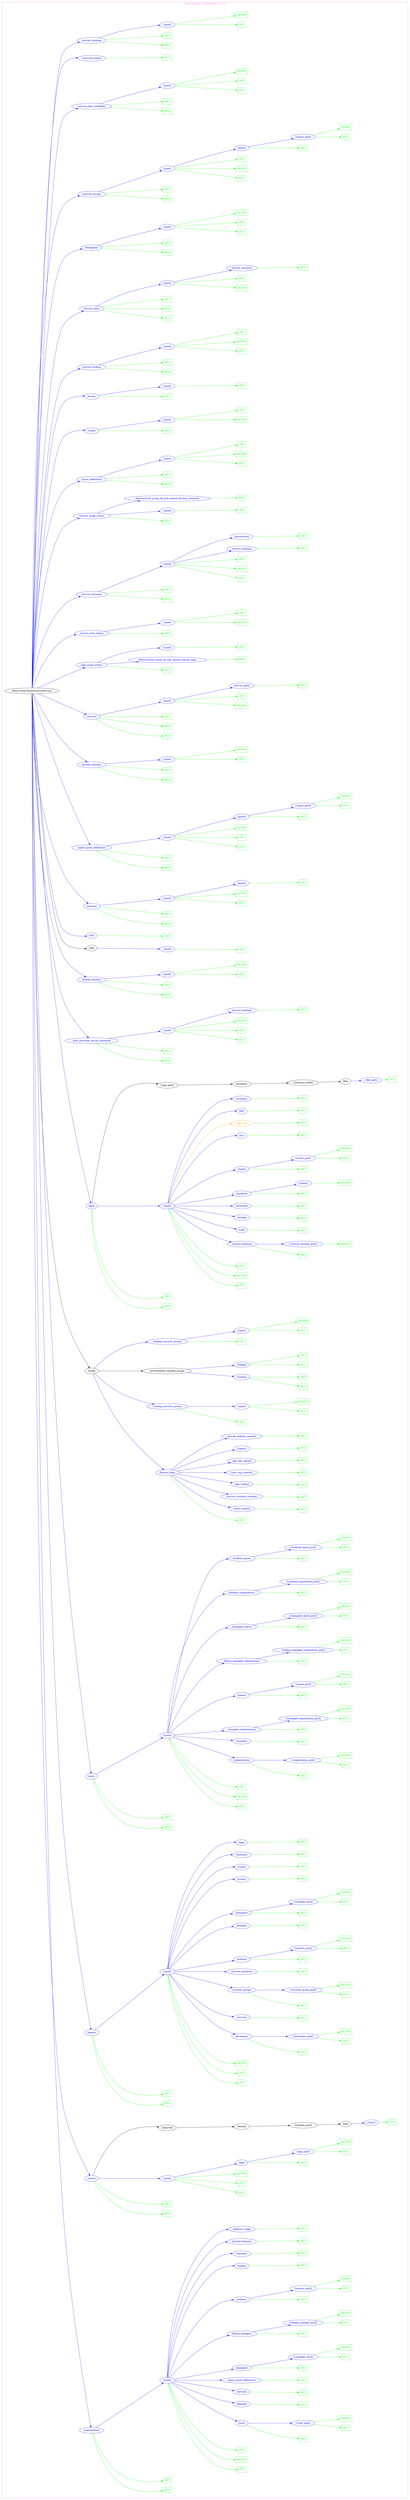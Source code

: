 digraph Cloud_Computing_REST_API {
rankdir="LR";
subgraph cluster_0 {
label="Cloud Foundry - UNKNOWN 2.217.0"
color=violet
fontcolor=violet
subgraph cluster_1 {
label=""
color=white
fontcolor=white
node1 [label="https://cloud-foundry.provider.com", shape="ellipse", color="black", fontcolor="black"]
node1 -> node2 [color="blue", fontcolor="blue"]
subgraph cluster_2 {
label=""
color=white
fontcolor=white
node2 [label="/organizations", shape="ellipse", color="blue", fontcolor="blue"]
node2 -> node3 [color="green", fontcolor="green"]
subgraph cluster_3 {
label=""
color=white
fontcolor=white
node3 [label="POST", shape="box", color="green", fontcolor="green"]
}
node2 -> node4 [color="green", fontcolor="green"]
subgraph cluster_4 {
label=""
color=white
fontcolor=white
node4 [label="GET", shape="box", color="green", fontcolor="green"]
}
node2 -> node5 [color="blue", fontcolor="blue"]
subgraph cluster_5 {
label=""
color=white
fontcolor=white
node5 [label="/{guid}", shape="ellipse", color="blue", fontcolor="blue"]
node5 -> node6 [color="green", fontcolor="green"]
subgraph cluster_6 {
label=""
color=white
fontcolor=white
node6 [label="PUT", shape="box", color="green", fontcolor="green"]
}
node5 -> node7 [color="green", fontcolor="green"]
subgraph cluster_7 {
label=""
color=white
fontcolor=white
node7 [label="DELETE", shape="box", color="green", fontcolor="green"]
}
node5 -> node8 [color="green", fontcolor="green"]
subgraph cluster_8 {
label=""
color=white
fontcolor=white
node8 [label="GET", shape="box", color="green", fontcolor="green"]
}
node5 -> node9 [color="blue", fontcolor="blue"]
subgraph cluster_9 {
label=""
color=white
fontcolor=white
node9 [label="/users", shape="ellipse", color="blue", fontcolor="blue"]
node9 -> node10 [color="green", fontcolor="green"]
subgraph cluster_10 {
label=""
color=white
fontcolor=white
node10 [label="GET", shape="box", color="green", fontcolor="green"]
}
node9 -> node11 [color="blue", fontcolor="blue"]
subgraph cluster_11 {
label=""
color=white
fontcolor=white
node11 [label="/{user_guid}", shape="ellipse", color="blue", fontcolor="blue"]
node11 -> node12 [color="green", fontcolor="green"]
subgraph cluster_12 {
label=""
color=white
fontcolor=white
node12 [label="PUT", shape="box", color="green", fontcolor="green"]
}
node11 -> node13 [color="green", fontcolor="green"]
subgraph cluster_13 {
label=""
color=white
fontcolor=white
node13 [label="DELETE", shape="box", color="green", fontcolor="green"]
}
}
}
node5 -> node14 [color="blue", fontcolor="blue"]
subgraph cluster_14 {
label=""
color=white
fontcolor=white
node14 [label="/domains", shape="ellipse", color="blue", fontcolor="blue"]
node14 -> node15 [color="green", fontcolor="green"]
subgraph cluster_15 {
label=""
color=white
fontcolor=white
node15 [label="GET", shape="box", color="green", fontcolor="green"]
}
}
node5 -> node16 [color="blue", fontcolor="blue"]
subgraph cluster_16 {
label=""
color=white
fontcolor=white
node16 [label="/services", shape="ellipse", color="blue", fontcolor="blue"]
node16 -> node17 [color="green", fontcolor="green"]
subgraph cluster_17 {
label=""
color=white
fontcolor=white
node17 [label="GET", shape="box", color="green", fontcolor="green"]
}
}
node5 -> node18 [color="blue", fontcolor="blue"]
subgraph cluster_18 {
label=""
color=white
fontcolor=white
node18 [label="/space_quota_definitions", shape="ellipse", color="blue", fontcolor="blue"]
node18 -> node19 [color="green", fontcolor="green"]
subgraph cluster_19 {
label=""
color=white
fontcolor=white
node19 [label="GET", shape="box", color="green", fontcolor="green"]
}
}
node5 -> node20 [color="blue", fontcolor="blue"]
subgraph cluster_20 {
label=""
color=white
fontcolor=white
node20 [label="/managers", shape="ellipse", color="blue", fontcolor="blue"]
node20 -> node21 [color="green", fontcolor="green"]
subgraph cluster_21 {
label=""
color=white
fontcolor=white
node21 [label="GET", shape="box", color="green", fontcolor="green"]
}
node20 -> node22 [color="blue", fontcolor="blue"]
subgraph cluster_22 {
label=""
color=white
fontcolor=white
node22 [label="/{manager_guid}", shape="ellipse", color="blue", fontcolor="blue"]
node22 -> node23 [color="green", fontcolor="green"]
subgraph cluster_23 {
label=""
color=white
fontcolor=white
node23 [label="PUT", shape="box", color="green", fontcolor="green"]
}
node22 -> node24 [color="green", fontcolor="green"]
subgraph cluster_24 {
label=""
color=white
fontcolor=white
node24 [label="DELETE", shape="box", color="green", fontcolor="green"]
}
}
}
node5 -> node25 [color="blue", fontcolor="blue"]
subgraph cluster_25 {
label=""
color=white
fontcolor=white
node25 [label="/billing_managers", shape="ellipse", color="blue", fontcolor="blue"]
node25 -> node26 [color="green", fontcolor="green"]
subgraph cluster_26 {
label=""
color=white
fontcolor=white
node26 [label="GET", shape="box", color="green", fontcolor="green"]
}
node25 -> node27 [color="blue", fontcolor="blue"]
subgraph cluster_27 {
label=""
color=white
fontcolor=white
node27 [label="/{billing_manager_guid}", shape="ellipse", color="blue", fontcolor="blue"]
node27 -> node28 [color="green", fontcolor="green"]
subgraph cluster_28 {
label=""
color=white
fontcolor=white
node28 [label="PUT", shape="box", color="green", fontcolor="green"]
}
node27 -> node29 [color="green", fontcolor="green"]
subgraph cluster_29 {
label=""
color=white
fontcolor=white
node29 [label="DELETE", shape="box", color="green", fontcolor="green"]
}
}
}
node5 -> node30 [color="blue", fontcolor="blue"]
subgraph cluster_30 {
label=""
color=white
fontcolor=white
node30 [label="/auditors", shape="ellipse", color="blue", fontcolor="blue"]
node30 -> node31 [color="green", fontcolor="green"]
subgraph cluster_31 {
label=""
color=white
fontcolor=white
node31 [label="GET", shape="box", color="green", fontcolor="green"]
}
node30 -> node32 [color="blue", fontcolor="blue"]
subgraph cluster_32 {
label=""
color=white
fontcolor=white
node32 [label="/{auditor_guid}", shape="ellipse", color="blue", fontcolor="blue"]
node32 -> node33 [color="green", fontcolor="green"]
subgraph cluster_33 {
label=""
color=white
fontcolor=white
node33 [label="PUT", shape="box", color="green", fontcolor="green"]
}
node32 -> node34 [color="green", fontcolor="green"]
subgraph cluster_34 {
label=""
color=white
fontcolor=white
node34 [label="DELETE", shape="box", color="green", fontcolor="green"]
}
}
}
node5 -> node35 [color="blue", fontcolor="blue"]
subgraph cluster_35 {
label=""
color=white
fontcolor=white
node35 [label="/spaces", shape="ellipse", color="blue", fontcolor="blue"]
node35 -> node36 [color="green", fontcolor="green"]
subgraph cluster_36 {
label=""
color=white
fontcolor=white
node36 [label="GET", shape="box", color="green", fontcolor="green"]
}
}
node5 -> node37 [color="blue", fontcolor="blue"]
subgraph cluster_37 {
label=""
color=white
fontcolor=white
node37 [label="/summary", shape="ellipse", color="blue", fontcolor="blue"]
node37 -> node38 [color="green", fontcolor="green"]
subgraph cluster_38 {
label=""
color=white
fontcolor=white
node38 [label="GET", shape="box", color="green", fontcolor="green"]
}
}
node5 -> node39 [color="blue", fontcolor="blue"]
subgraph cluster_39 {
label=""
color=white
fontcolor=white
node39 [label="/private_domains", shape="ellipse", color="blue", fontcolor="blue"]
node39 -> node40 [color="green", fontcolor="green"]
subgraph cluster_40 {
label=""
color=white
fontcolor=white
node40 [label="GET", shape="box", color="green", fontcolor="green"]
}
}
node5 -> node41 [color="blue", fontcolor="blue"]
subgraph cluster_41 {
label=""
color=white
fontcolor=white
node41 [label="/memory_usage", shape="ellipse", color="blue", fontcolor="blue"]
node41 -> node42 [color="green", fontcolor="green"]
subgraph cluster_42 {
label=""
color=white
fontcolor=white
node42 [label="GET", shape="box", color="green", fontcolor="green"]
}
}
}
}
node1 -> node43 [color="blue", fontcolor="blue"]
subgraph cluster_43 {
label=""
color=white
fontcolor=white
node43 [label="/routes", shape="ellipse", color="blue", fontcolor="blue"]
node43 -> node44 [color="green", fontcolor="green"]
subgraph cluster_44 {
label=""
color=white
fontcolor=white
node44 [label="POST", shape="box", color="green", fontcolor="green"]
}
node43 -> node45 [color="green", fontcolor="green"]
subgraph cluster_45 {
label=""
color=white
fontcolor=white
node45 [label="GET", shape="box", color="green", fontcolor="green"]
}
node43 -> node46 [color="blue", fontcolor="blue"]
subgraph cluster_46 {
label=""
color=white
fontcolor=white
node46 [label="/{guid}", shape="ellipse", color="blue", fontcolor="blue"]
node46 -> node47 [color="green", fontcolor="green"]
subgraph cluster_47 {
label=""
color=white
fontcolor=white
node47 [label="PUT", shape="box", color="green", fontcolor="green"]
}
node46 -> node48 [color="green", fontcolor="green"]
subgraph cluster_48 {
label=""
color=white
fontcolor=white
node48 [label="GET", shape="box", color="green", fontcolor="green"]
}
node46 -> node49 [color="green", fontcolor="green"]
subgraph cluster_49 {
label=""
color=white
fontcolor=white
node49 [label="DELETE", shape="box", color="green", fontcolor="green"]
}
node46 -> node50 [color="blue", fontcolor="blue"]
subgraph cluster_50 {
label=""
color=white
fontcolor=white
node50 [label="/apps", shape="ellipse", color="blue", fontcolor="blue"]
node50 -> node51 [color="green", fontcolor="green"]
subgraph cluster_51 {
label=""
color=white
fontcolor=white
node51 [label="GET", shape="box", color="green", fontcolor="green"]
}
node50 -> node52 [color="blue", fontcolor="blue"]
subgraph cluster_52 {
label=""
color=white
fontcolor=white
node52 [label="/{app_guid}", shape="ellipse", color="blue", fontcolor="blue"]
node52 -> node53 [color="green", fontcolor="green"]
subgraph cluster_53 {
label=""
color=white
fontcolor=white
node53 [label="PUT", shape="box", color="green", fontcolor="green"]
}
node52 -> node54 [color="green", fontcolor="green"]
subgraph cluster_54 {
label=""
color=white
fontcolor=white
node54 [label="DELETE", shape="box", color="green", fontcolor="green"]
}
}
}
}
node43 -> node55 [color="black", fontcolor="black"]
subgraph cluster_55 {
label=""
color=white
fontcolor=white
node55 [label="/reserved", shape="ellipse", color="black", fontcolor="black"]
node55 -> node56 [color="black", fontcolor="black"]
subgraph cluster_56 {
label=""
color=white
fontcolor=white
node56 [label="/domain", shape="ellipse", color="black", fontcolor="black"]
node56 -> node57 [color="black", fontcolor="black"]
subgraph cluster_57 {
label=""
color=white
fontcolor=white
node57 [label="/{domain_guid}", shape="ellipse", color="black", fontcolor="black"]
node57 -> node58 [color="black", fontcolor="black"]
subgraph cluster_58 {
label=""
color=white
fontcolor=white
node58 [label="/host", shape="ellipse", color="black", fontcolor="black"]
node58 -> node59 [color="blue", fontcolor="blue"]
subgraph cluster_59 {
label=""
color=white
fontcolor=white
node59 [label="/{host}", shape="ellipse", color="blue", fontcolor="blue"]
node59 -> node60 [color="green", fontcolor="green"]
subgraph cluster_60 {
label=""
color=white
fontcolor=white
node60 [label="GET", shape="box", color="green", fontcolor="green"]
}
}
}
}
}
}
}
node1 -> node61 [color="blue", fontcolor="blue"]
subgraph cluster_61 {
label=""
color=white
fontcolor=white
node61 [label="/spaces", shape="ellipse", color="blue", fontcolor="blue"]
node61 -> node62 [color="green", fontcolor="green"]
subgraph cluster_62 {
label=""
color=white
fontcolor=white
node62 [label="POST", shape="box", color="green", fontcolor="green"]
}
node61 -> node63 [color="green", fontcolor="green"]
subgraph cluster_63 {
label=""
color=white
fontcolor=white
node63 [label="GET", shape="box", color="green", fontcolor="green"]
}
node61 -> node64 [color="blue", fontcolor="blue"]
subgraph cluster_64 {
label=""
color=white
fontcolor=white
node64 [label="/{guid}", shape="ellipse", color="blue", fontcolor="blue"]
node64 -> node65 [color="green", fontcolor="green"]
subgraph cluster_65 {
label=""
color=white
fontcolor=white
node65 [label="PUT", shape="box", color="green", fontcolor="green"]
}
node64 -> node66 [color="green", fontcolor="green"]
subgraph cluster_66 {
label=""
color=white
fontcolor=white
node66 [label="GET", shape="box", color="green", fontcolor="green"]
}
node64 -> node67 [color="green", fontcolor="green"]
subgraph cluster_67 {
label=""
color=white
fontcolor=white
node67 [label="DELETE", shape="box", color="green", fontcolor="green"]
}
node64 -> node68 [color="blue", fontcolor="blue"]
subgraph cluster_68 {
label=""
color=white
fontcolor=white
node68 [label="/developers", shape="ellipse", color="blue", fontcolor="blue"]
node68 -> node69 [color="green", fontcolor="green"]
subgraph cluster_69 {
label=""
color=white
fontcolor=white
node69 [label="GET", shape="box", color="green", fontcolor="green"]
}
node68 -> node70 [color="blue", fontcolor="blue"]
subgraph cluster_70 {
label=""
color=white
fontcolor=white
node70 [label="/{developer_guid}", shape="ellipse", color="blue", fontcolor="blue"]
node70 -> node71 [color="green", fontcolor="green"]
subgraph cluster_71 {
label=""
color=white
fontcolor=white
node71 [label="PUT", shape="box", color="green", fontcolor="green"]
}
node70 -> node72 [color="green", fontcolor="green"]
subgraph cluster_72 {
label=""
color=white
fontcolor=white
node72 [label="DELETE", shape="box", color="green", fontcolor="green"]
}
}
}
node64 -> node73 [color="blue", fontcolor="blue"]
subgraph cluster_73 {
label=""
color=white
fontcolor=white
node73 [label="/services", shape="ellipse", color="blue", fontcolor="blue"]
node73 -> node74 [color="green", fontcolor="green"]
subgraph cluster_74 {
label=""
color=white
fontcolor=white
node74 [label="GET", shape="box", color="green", fontcolor="green"]
}
}
node64 -> node75 [color="blue", fontcolor="blue"]
subgraph cluster_75 {
label=""
color=white
fontcolor=white
node75 [label="/security_groups", shape="ellipse", color="blue", fontcolor="blue"]
node75 -> node76 [color="green", fontcolor="green"]
subgraph cluster_76 {
label=""
color=white
fontcolor=white
node76 [label="GET", shape="box", color="green", fontcolor="green"]
}
node75 -> node77 [color="blue", fontcolor="blue"]
subgraph cluster_77 {
label=""
color=white
fontcolor=white
node77 [label="/{security_group_guid}", shape="ellipse", color="blue", fontcolor="blue"]
node77 -> node78 [color="green", fontcolor="green"]
subgraph cluster_78 {
label=""
color=white
fontcolor=white
node78 [label="PUT", shape="box", color="green", fontcolor="green"]
}
node77 -> node79 [color="green", fontcolor="green"]
subgraph cluster_79 {
label=""
color=white
fontcolor=white
node79 [label="DELETE", shape="box", color="green", fontcolor="green"]
}
}
}
node64 -> node80 [color="blue", fontcolor="blue"]
subgraph cluster_80 {
label=""
color=white
fontcolor=white
node80 [label="/service_instances", shape="ellipse", color="blue", fontcolor="blue"]
node80 -> node81 [color="green", fontcolor="green"]
subgraph cluster_81 {
label=""
color=white
fontcolor=white
node81 [label="GET", shape="box", color="green", fontcolor="green"]
}
}
node64 -> node82 [color="blue", fontcolor="blue"]
subgraph cluster_82 {
label=""
color=white
fontcolor=white
node82 [label="/auditors", shape="ellipse", color="blue", fontcolor="blue"]
node82 -> node83 [color="green", fontcolor="green"]
subgraph cluster_83 {
label=""
color=white
fontcolor=white
node83 [label="GET", shape="box", color="green", fontcolor="green"]
}
node82 -> node84 [color="blue", fontcolor="blue"]
subgraph cluster_84 {
label=""
color=white
fontcolor=white
node84 [label="/{auditor_guid}", shape="ellipse", color="blue", fontcolor="blue"]
node84 -> node85 [color="green", fontcolor="green"]
subgraph cluster_85 {
label=""
color=white
fontcolor=white
node85 [label="PUT", shape="box", color="green", fontcolor="green"]
}
node84 -> node86 [color="green", fontcolor="green"]
subgraph cluster_86 {
label=""
color=white
fontcolor=white
node86 [label="DELETE", shape="box", color="green", fontcolor="green"]
}
}
}
node64 -> node87 [color="blue", fontcolor="blue"]
subgraph cluster_87 {
label=""
color=white
fontcolor=white
node87 [label="/domains", shape="ellipse", color="blue", fontcolor="blue"]
node87 -> node88 [color="green", fontcolor="green"]
subgraph cluster_88 {
label=""
color=white
fontcolor=white
node88 [label="GET", shape="box", color="green", fontcolor="green"]
}
}
node64 -> node89 [color="blue", fontcolor="blue"]
subgraph cluster_89 {
label=""
color=white
fontcolor=white
node89 [label="/managers", shape="ellipse", color="blue", fontcolor="blue"]
node89 -> node90 [color="green", fontcolor="green"]
subgraph cluster_90 {
label=""
color=white
fontcolor=white
node90 [label="GET", shape="box", color="green", fontcolor="green"]
}
node89 -> node91 [color="blue", fontcolor="blue"]
subgraph cluster_91 {
label=""
color=white
fontcolor=white
node91 [label="/{manager_guid}", shape="ellipse", color="blue", fontcolor="blue"]
node91 -> node92 [color="green", fontcolor="green"]
subgraph cluster_92 {
label=""
color=white
fontcolor=white
node92 [label="PUT", shape="box", color="green", fontcolor="green"]
}
node91 -> node93 [color="green", fontcolor="green"]
subgraph cluster_93 {
label=""
color=white
fontcolor=white
node93 [label="DELETE", shape="box", color="green", fontcolor="green"]
}
}
}
node64 -> node94 [color="blue", fontcolor="blue"]
subgraph cluster_94 {
label=""
color=white
fontcolor=white
node94 [label="/events", shape="ellipse", color="blue", fontcolor="blue"]
node94 -> node95 [color="green", fontcolor="green"]
subgraph cluster_95 {
label=""
color=white
fontcolor=white
node95 [label="GET", shape="box", color="green", fontcolor="green"]
}
}
node64 -> node96 [color="blue", fontcolor="blue"]
subgraph cluster_96 {
label=""
color=white
fontcolor=white
node96 [label="/routes", shape="ellipse", color="blue", fontcolor="blue"]
node96 -> node97 [color="green", fontcolor="green"]
subgraph cluster_97 {
label=""
color=white
fontcolor=white
node97 [label="GET", shape="box", color="green", fontcolor="green"]
}
}
node64 -> node98 [color="blue", fontcolor="blue"]
subgraph cluster_98 {
label=""
color=white
fontcolor=white
node98 [label="/summary", shape="ellipse", color="blue", fontcolor="blue"]
node98 -> node99 [color="green", fontcolor="green"]
subgraph cluster_99 {
label=""
color=white
fontcolor=white
node99 [label="GET", shape="box", color="green", fontcolor="green"]
}
}
node64 -> node100 [color="blue", fontcolor="blue"]
subgraph cluster_100 {
label=""
color=white
fontcolor=white
node100 [label="/apps", shape="ellipse", color="blue", fontcolor="blue"]
node100 -> node101 [color="green", fontcolor="green"]
subgraph cluster_101 {
label=""
color=white
fontcolor=white
node101 [label="GET", shape="box", color="green", fontcolor="green"]
}
}
}
}
node1 -> node102 [color="blue", fontcolor="blue"]
subgraph cluster_102 {
label=""
color=white
fontcolor=white
node102 [label="/users", shape="ellipse", color="blue", fontcolor="blue"]
node102 -> node103 [color="green", fontcolor="green"]
subgraph cluster_103 {
label=""
color=white
fontcolor=white
node103 [label="POST", shape="box", color="green", fontcolor="green"]
}
node102 -> node104 [color="green", fontcolor="green"]
subgraph cluster_104 {
label=""
color=white
fontcolor=white
node104 [label="GET", shape="box", color="green", fontcolor="green"]
}
node102 -> node105 [color="blue", fontcolor="blue"]
subgraph cluster_105 {
label=""
color=white
fontcolor=white
node105 [label="/{guid}", shape="ellipse", color="blue", fontcolor="blue"]
node105 -> node106 [color="green", fontcolor="green"]
subgraph cluster_106 {
label=""
color=white
fontcolor=white
node106 [label="PUT", shape="box", color="green", fontcolor="green"]
}
node105 -> node107 [color="green", fontcolor="green"]
subgraph cluster_107 {
label=""
color=white
fontcolor=white
node107 [label="DELETE", shape="box", color="green", fontcolor="green"]
}
node105 -> node108 [color="green", fontcolor="green"]
subgraph cluster_108 {
label=""
color=white
fontcolor=white
node108 [label="GET", shape="box", color="green", fontcolor="green"]
}
node105 -> node109 [color="blue", fontcolor="blue"]
subgraph cluster_109 {
label=""
color=white
fontcolor=white
node109 [label="/organizations", shape="ellipse", color="blue", fontcolor="blue"]
node109 -> node110 [color="green", fontcolor="green"]
subgraph cluster_110 {
label=""
color=white
fontcolor=white
node110 [label="GET", shape="box", color="green", fontcolor="green"]
}
node109 -> node111 [color="blue", fontcolor="blue"]
subgraph cluster_111 {
label=""
color=white
fontcolor=white
node111 [label="/{organization_guid}", shape="ellipse", color="blue", fontcolor="blue"]
node111 -> node112 [color="green", fontcolor="green"]
subgraph cluster_112 {
label=""
color=white
fontcolor=white
node112 [label="PUT", shape="box", color="green", fontcolor="green"]
}
node111 -> node113 [color="green", fontcolor="green"]
subgraph cluster_113 {
label=""
color=white
fontcolor=white
node113 [label="DELETE", shape="box", color="green", fontcolor="green"]
}
}
}
node105 -> node114 [color="blue", fontcolor="blue"]
subgraph cluster_114 {
label=""
color=white
fontcolor=white
node114 [label="/summary", shape="ellipse", color="blue", fontcolor="blue"]
node114 -> node115 [color="green", fontcolor="green"]
subgraph cluster_115 {
label=""
color=white
fontcolor=white
node115 [label="GET", shape="box", color="green", fontcolor="green"]
}
}
node105 -> node116 [color="blue", fontcolor="blue"]
subgraph cluster_116 {
label=""
color=white
fontcolor=white
node116 [label="/managed_organizations", shape="ellipse", color="blue", fontcolor="blue"]
node116 -> node117 [color="green", fontcolor="green"]
subgraph cluster_117 {
label=""
color=white
fontcolor=white
node117 [label="GET", shape="box", color="green", fontcolor="green"]
}
node116 -> node118 [color="blue", fontcolor="blue"]
subgraph cluster_118 {
label=""
color=white
fontcolor=white
node118 [label="/{managed_organization_guid}", shape="ellipse", color="blue", fontcolor="blue"]
node118 -> node119 [color="green", fontcolor="green"]
subgraph cluster_119 {
label=""
color=white
fontcolor=white
node119 [label="PUT", shape="box", color="green", fontcolor="green"]
}
node118 -> node120 [color="green", fontcolor="green"]
subgraph cluster_120 {
label=""
color=white
fontcolor=white
node120 [label="DELETE", shape="box", color="green", fontcolor="green"]
}
}
}
node105 -> node121 [color="blue", fontcolor="blue"]
subgraph cluster_121 {
label=""
color=white
fontcolor=white
node121 [label="/spaces", shape="ellipse", color="blue", fontcolor="blue"]
node121 -> node122 [color="green", fontcolor="green"]
subgraph cluster_122 {
label=""
color=white
fontcolor=white
node122 [label="GET", shape="box", color="green", fontcolor="green"]
}
node121 -> node123 [color="blue", fontcolor="blue"]
subgraph cluster_123 {
label=""
color=white
fontcolor=white
node123 [label="/{space_guid}", shape="ellipse", color="blue", fontcolor="blue"]
node123 -> node124 [color="green", fontcolor="green"]
subgraph cluster_124 {
label=""
color=white
fontcolor=white
node124 [label="PUT", shape="box", color="green", fontcolor="green"]
}
node123 -> node125 [color="green", fontcolor="green"]
subgraph cluster_125 {
label=""
color=white
fontcolor=white
node125 [label="DELETE", shape="box", color="green", fontcolor="green"]
}
}
}
node105 -> node126 [color="blue", fontcolor="blue"]
subgraph cluster_126 {
label=""
color=white
fontcolor=white
node126 [label="/billing_managed_organizations", shape="ellipse", color="blue", fontcolor="blue"]
node126 -> node127 [color="green", fontcolor="green"]
subgraph cluster_127 {
label=""
color=white
fontcolor=white
node127 [label="GET", shape="box", color="green", fontcolor="green"]
}
node126 -> node128 [color="blue", fontcolor="blue"]
subgraph cluster_128 {
label=""
color=white
fontcolor=white
node128 [label="/{billing_managed_organization_guid}", shape="ellipse", color="blue", fontcolor="blue"]
node128 -> node129 [color="green", fontcolor="green"]
subgraph cluster_129 {
label=""
color=white
fontcolor=white
node129 [label="PUT", shape="box", color="green", fontcolor="green"]
}
node128 -> node130 [color="green", fontcolor="green"]
subgraph cluster_130 {
label=""
color=white
fontcolor=white
node130 [label="DELETE", shape="box", color="green", fontcolor="green"]
}
}
}
node105 -> node131 [color="blue", fontcolor="blue"]
subgraph cluster_131 {
label=""
color=white
fontcolor=white
node131 [label="/managed_spaces", shape="ellipse", color="blue", fontcolor="blue"]
node131 -> node132 [color="green", fontcolor="green"]
subgraph cluster_132 {
label=""
color=white
fontcolor=white
node132 [label="GET", shape="box", color="green", fontcolor="green"]
}
node131 -> node133 [color="blue", fontcolor="blue"]
subgraph cluster_133 {
label=""
color=white
fontcolor=white
node133 [label="/{managed_space_guid}", shape="ellipse", color="blue", fontcolor="blue"]
node133 -> node134 [color="green", fontcolor="green"]
subgraph cluster_134 {
label=""
color=white
fontcolor=white
node134 [label="PUT", shape="box", color="green", fontcolor="green"]
}
node133 -> node135 [color="green", fontcolor="green"]
subgraph cluster_135 {
label=""
color=white
fontcolor=white
node135 [label="DELETE", shape="box", color="green", fontcolor="green"]
}
}
}
node105 -> node136 [color="blue", fontcolor="blue"]
subgraph cluster_136 {
label=""
color=white
fontcolor=white
node136 [label="/audited_organizations", shape="ellipse", color="blue", fontcolor="blue"]
node136 -> node137 [color="green", fontcolor="green"]
subgraph cluster_137 {
label=""
color=white
fontcolor=white
node137 [label="GET", shape="box", color="green", fontcolor="green"]
}
node136 -> node138 [color="blue", fontcolor="blue"]
subgraph cluster_138 {
label=""
color=white
fontcolor=white
node138 [label="/{audited_organization_guid}", shape="ellipse", color="blue", fontcolor="blue"]
node138 -> node139 [color="green", fontcolor="green"]
subgraph cluster_139 {
label=""
color=white
fontcolor=white
node139 [label="PUT", shape="box", color="green", fontcolor="green"]
}
node138 -> node140 [color="green", fontcolor="green"]
subgraph cluster_140 {
label=""
color=white
fontcolor=white
node140 [label="DELETE", shape="box", color="green", fontcolor="green"]
}
}
}
node105 -> node141 [color="blue", fontcolor="blue"]
subgraph cluster_141 {
label=""
color=white
fontcolor=white
node141 [label="/audited_spaces", shape="ellipse", color="blue", fontcolor="blue"]
node141 -> node142 [color="green", fontcolor="green"]
subgraph cluster_142 {
label=""
color=white
fontcolor=white
node142 [label="GET", shape="box", color="green", fontcolor="green"]
}
node141 -> node143 [color="blue", fontcolor="blue"]
subgraph cluster_143 {
label=""
color=white
fontcolor=white
node143 [label="/{audited_space_guid}", shape="ellipse", color="blue", fontcolor="blue"]
node143 -> node144 [color="green", fontcolor="green"]
subgraph cluster_144 {
label=""
color=white
fontcolor=white
node144 [label="PUT", shape="box", color="green", fontcolor="green"]
}
node143 -> node145 [color="green", fontcolor="green"]
subgraph cluster_145 {
label=""
color=white
fontcolor=white
node145 [label="DELETE", shape="box", color="green", fontcolor="green"]
}
}
}
}
}
node1 -> node146 [color="black", fontcolor="black"]
subgraph cluster_146 {
label=""
color=white
fontcolor=white
node146 [label="/config", shape="ellipse", color="black", fontcolor="black"]
node146 -> node147 [color="blue", fontcolor="blue"]
subgraph cluster_147 {
label=""
color=white
fontcolor=white
node147 [label="/feature_flags", shape="ellipse", color="blue", fontcolor="blue"]
node147 -> node148 [color="green", fontcolor="green"]
subgraph cluster_148 {
label=""
color=white
fontcolor=white
node148 [label="GET", shape="box", color="green", fontcolor="green"]
}
node147 -> node149 [color="blue", fontcolor="blue"]
subgraph cluster_149 {
label=""
color=white
fontcolor=white
node149 [label="/route_creation", shape="ellipse", color="blue", fontcolor="blue"]
node149 -> node150 [color="green", fontcolor="green"]
subgraph cluster_150 {
label=""
color=white
fontcolor=white
node150 [label="GET", shape="box", color="green", fontcolor="green"]
}
}
node147 -> node151 [color="blue", fontcolor="blue"]
subgraph cluster_151 {
label=""
color=white
fontcolor=white
node151 [label="/service_instance_creation", shape="ellipse", color="blue", fontcolor="blue"]
node151 -> node152 [color="green", fontcolor="green"]
subgraph cluster_152 {
label=""
color=white
fontcolor=white
node152 [label="GET", shape="box", color="green", fontcolor="green"]
}
}
node147 -> node153 [color="blue", fontcolor="blue"]
subgraph cluster_153 {
label=""
color=white
fontcolor=white
node153 [label="/app_scaling", shape="ellipse", color="blue", fontcolor="blue"]
node153 -> node154 [color="green", fontcolor="green"]
subgraph cluster_154 {
label=""
color=white
fontcolor=white
node154 [label="GET", shape="box", color="green", fontcolor="green"]
}
}
node147 -> node155 [color="blue", fontcolor="blue"]
subgraph cluster_155 {
label=""
color=white
fontcolor=white
node155 [label="/user_org_creation", shape="ellipse", color="blue", fontcolor="blue"]
node155 -> node156 [color="green", fontcolor="green"]
subgraph cluster_156 {
label=""
color=white
fontcolor=white
node156 [label="GET", shape="box", color="green", fontcolor="green"]
}
}
node147 -> node157 [color="blue", fontcolor="blue"]
subgraph cluster_157 {
label=""
color=white
fontcolor=white
node157 [label="/app_bits_upload", shape="ellipse", color="blue", fontcolor="blue"]
node157 -> node158 [color="green", fontcolor="green"]
subgraph cluster_158 {
label=""
color=white
fontcolor=white
node158 [label="GET", shape="box", color="green", fontcolor="green"]
}
}
node147 -> node159 [color="blue", fontcolor="blue"]
subgraph cluster_159 {
label=""
color=white
fontcolor=white
node159 [label="/{name}", shape="ellipse", color="blue", fontcolor="blue"]
node159 -> node160 [color="green", fontcolor="green"]
subgraph cluster_160 {
label=""
color=white
fontcolor=white
node160 [label="PUT", shape="box", color="green", fontcolor="green"]
}
}
node147 -> node161 [color="blue", fontcolor="blue"]
subgraph cluster_161 {
label=""
color=white
fontcolor=white
node161 [label="/private_domain_creation", shape="ellipse", color="blue", fontcolor="blue"]
node161 -> node162 [color="green", fontcolor="green"]
subgraph cluster_162 {
label=""
color=white
fontcolor=white
node162 [label="GET", shape="box", color="green", fontcolor="green"]
}
}
}
node146 -> node163 [color="blue", fontcolor="blue"]
subgraph cluster_163 {
label=""
color=white
fontcolor=white
node163 [label="/running_security_groups", shape="ellipse", color="blue", fontcolor="blue"]
node163 -> node164 [color="green", fontcolor="green"]
subgraph cluster_164 {
label=""
color=white
fontcolor=white
node164 [label="GET", shape="box", color="green", fontcolor="green"]
}
node163 -> node165 [color="blue", fontcolor="blue"]
subgraph cluster_165 {
label=""
color=white
fontcolor=white
node165 [label="/{guid}", shape="ellipse", color="blue", fontcolor="blue"]
node165 -> node166 [color="green", fontcolor="green"]
subgraph cluster_166 {
label=""
color=white
fontcolor=white
node166 [label="PUT", shape="box", color="green", fontcolor="green"]
}
node165 -> node167 [color="green", fontcolor="green"]
subgraph cluster_167 {
label=""
color=white
fontcolor=white
node167 [label="DELETE", shape="box", color="green", fontcolor="green"]
}
}
}
node146 -> node168 [color="black", fontcolor="black"]
subgraph cluster_168 {
label=""
color=white
fontcolor=white
node168 [label="/environment_variable_groups", shape="ellipse", color="black", fontcolor="black"]
node168 -> node169 [color="blue", fontcolor="blue"]
subgraph cluster_169 {
label=""
color=white
fontcolor=white
node169 [label="/running", shape="ellipse", color="blue", fontcolor="blue"]
node169 -> node170 [color="green", fontcolor="green"]
subgraph cluster_170 {
label=""
color=white
fontcolor=white
node170 [label="PUT", shape="box", color="green", fontcolor="green"]
}
node169 -> node171 [color="green", fontcolor="green"]
subgraph cluster_171 {
label=""
color=white
fontcolor=white
node171 [label="GET", shape="box", color="green", fontcolor="green"]
}
}
node168 -> node172 [color="blue", fontcolor="blue"]
subgraph cluster_172 {
label=""
color=white
fontcolor=white
node172 [label="/staging", shape="ellipse", color="blue", fontcolor="blue"]
node172 -> node173 [color="green", fontcolor="green"]
subgraph cluster_173 {
label=""
color=white
fontcolor=white
node173 [label="PUT", shape="box", color="green", fontcolor="green"]
}
node172 -> node174 [color="green", fontcolor="green"]
subgraph cluster_174 {
label=""
color=white
fontcolor=white
node174 [label="GET", shape="box", color="green", fontcolor="green"]
}
}
}
node146 -> node175 [color="blue", fontcolor="blue"]
subgraph cluster_175 {
label=""
color=white
fontcolor=white
node175 [label="/staging_security_groups", shape="ellipse", color="blue", fontcolor="blue"]
node175 -> node176 [color="green", fontcolor="green"]
subgraph cluster_176 {
label=""
color=white
fontcolor=white
node176 [label="GET", shape="box", color="green", fontcolor="green"]
}
node175 -> node177 [color="blue", fontcolor="blue"]
subgraph cluster_177 {
label=""
color=white
fontcolor=white
node177 [label="/{guid}", shape="ellipse", color="blue", fontcolor="blue"]
node177 -> node178 [color="green", fontcolor="green"]
subgraph cluster_178 {
label=""
color=white
fontcolor=white
node178 [label="PUT", shape="box", color="green", fontcolor="green"]
}
node177 -> node179 [color="green", fontcolor="green"]
subgraph cluster_179 {
label=""
color=white
fontcolor=white
node179 [label="DELETE", shape="box", color="green", fontcolor="green"]
}
}
}
}
node1 -> node180 [color="blue", fontcolor="blue"]
subgraph cluster_180 {
label=""
color=white
fontcolor=white
node180 [label="/apps", shape="ellipse", color="blue", fontcolor="blue"]
node180 -> node181 [color="green", fontcolor="green"]
subgraph cluster_181 {
label=""
color=white
fontcolor=white
node181 [label="POST", shape="box", color="green", fontcolor="green"]
}
node180 -> node182 [color="green", fontcolor="green"]
subgraph cluster_182 {
label=""
color=white
fontcolor=white
node182 [label="GET", shape="box", color="green", fontcolor="green"]
}
node180 -> node183 [color="blue", fontcolor="blue"]
subgraph cluster_183 {
label=""
color=white
fontcolor=white
node183 [label="/{guid}", shape="ellipse", color="blue", fontcolor="blue"]
node183 -> node184 [color="green", fontcolor="green"]
subgraph cluster_184 {
label=""
color=white
fontcolor=white
node184 [label="PUT", shape="box", color="green", fontcolor="green"]
}
node183 -> node185 [color="green", fontcolor="green"]
subgraph cluster_185 {
label=""
color=white
fontcolor=white
node185 [label="DELETE", shape="box", color="green", fontcolor="green"]
}
node183 -> node186 [color="green", fontcolor="green"]
subgraph cluster_186 {
label=""
color=white
fontcolor=white
node186 [label="GET", shape="box", color="green", fontcolor="green"]
}
node183 -> node187 [color="blue", fontcolor="blue"]
subgraph cluster_187 {
label=""
color=white
fontcolor=white
node187 [label="/service_bindings", shape="ellipse", color="blue", fontcolor="blue"]
node187 -> node188 [color="green", fontcolor="green"]
subgraph cluster_188 {
label=""
color=white
fontcolor=white
node188 [label="GET", shape="box", color="green", fontcolor="green"]
}
node187 -> node189 [color="blue", fontcolor="blue"]
subgraph cluster_189 {
label=""
color=white
fontcolor=white
node189 [label="/{service_binding_guid}", shape="ellipse", color="blue", fontcolor="blue"]
node189 -> node190 [color="green", fontcolor="green"]
subgraph cluster_190 {
label=""
color=white
fontcolor=white
node190 [label="DELETE", shape="box", color="green", fontcolor="green"]
}
}
}
node183 -> node191 [color="blue", fontcolor="blue"]
subgraph cluster_191 {
label=""
color=white
fontcolor=white
node191 [label="/stats", shape="ellipse", color="blue", fontcolor="blue"]
node191 -> node192 [color="green", fontcolor="green"]
subgraph cluster_192 {
label=""
color=white
fontcolor=white
node192 [label="GET", shape="box", color="green", fontcolor="green"]
}
}
node183 -> node193 [color="blue", fontcolor="blue"]
subgraph cluster_193 {
label=""
color=white
fontcolor=white
node193 [label="/restage", shape="ellipse", color="blue", fontcolor="blue"]
node193 -> node194 [color="green", fontcolor="green"]
subgraph cluster_194 {
label=""
color=white
fontcolor=white
node194 [label="POST", shape="box", color="green", fontcolor="green"]
}
}
node183 -> node195 [color="blue", fontcolor="blue"]
subgraph cluster_195 {
label=""
color=white
fontcolor=white
node195 [label="/download", shape="ellipse", color="blue", fontcolor="blue"]
node195 -> node196 [color="green", fontcolor="green"]
subgraph cluster_196 {
label=""
color=white
fontcolor=white
node196 [label="GET", shape="box", color="green", fontcolor="green"]
}
}
node183 -> node197 [color="blue", fontcolor="blue"]
subgraph cluster_197 {
label=""
color=white
fontcolor=white
node197 [label="/instances", shape="ellipse", color="blue", fontcolor="blue"]
node197 -> node198 [color="green", fontcolor="green"]
subgraph cluster_198 {
label=""
color=white
fontcolor=white
node198 [label="GET", shape="box", color="green", fontcolor="green"]
}
node197 -> node199 [color="blue", fontcolor="blue"]
subgraph cluster_199 {
label=""
color=white
fontcolor=white
node199 [label="/{index}", shape="ellipse", color="blue", fontcolor="blue"]
node199 -> node200 [color="green", fontcolor="green"]
subgraph cluster_200 {
label=""
color=white
fontcolor=white
node200 [label="DELETE", shape="box", color="green", fontcolor="green"]
}
}
}
node183 -> node201 [color="blue", fontcolor="blue"]
subgraph cluster_201 {
label=""
color=white
fontcolor=white
node201 [label="/routes", shape="ellipse", color="blue", fontcolor="blue"]
node201 -> node202 [color="green", fontcolor="green"]
subgraph cluster_202 {
label=""
color=white
fontcolor=white
node202 [label="GET", shape="box", color="green", fontcolor="green"]
}
node201 -> node203 [color="blue", fontcolor="blue"]
subgraph cluster_203 {
label=""
color=white
fontcolor=white
node203 [label="/{route_guid}", shape="ellipse", color="blue", fontcolor="blue"]
node203 -> node204 [color="green", fontcolor="green"]
subgraph cluster_204 {
label=""
color=white
fontcolor=white
node204 [label="PUT", shape="box", color="green", fontcolor="green"]
}
node203 -> node205 [color="green", fontcolor="green"]
subgraph cluster_205 {
label=""
color=white
fontcolor=white
node205 [label="DELETE", shape="box", color="green", fontcolor="green"]
}
}
}
node183 -> node206 [color="blue", fontcolor="blue"]
subgraph cluster_206 {
label=""
color=white
fontcolor=white
node206 [label="/env", shape="ellipse", color="blue", fontcolor="blue"]
node206 -> node207 [color="green", fontcolor="green"]
subgraph cluster_207 {
label=""
color=white
fontcolor=white
node207 [label="GET", shape="box", color="green", fontcolor="green"]
}
}
node183 -> node208 [color="orange", fontcolor="orange"]
subgraph cluster_208 {
label=""
color=white
fontcolor=white
node208 [label="/copy_bits", shape="octagon", color="orange", fontcolor="orange"]
node208 -> node209 [color="green", fontcolor="green"]
subgraph cluster_209 {
label=""
color=white
fontcolor=white
node209 [label="POST", shape="box", color="green", fontcolor="green"]
}
}
node183 -> node210 [color="blue", fontcolor="blue"]
subgraph cluster_210 {
label=""
color=white
fontcolor=white
node210 [label="/bits", shape="ellipse", color="blue", fontcolor="blue"]
node210 -> node211 [color="green", fontcolor="green"]
subgraph cluster_211 {
label=""
color=white
fontcolor=white
node211 [label="PUT", shape="box", color="green", fontcolor="green"]
}
}
node183 -> node212 [color="blue", fontcolor="blue"]
subgraph cluster_212 {
label=""
color=white
fontcolor=white
node212 [label="/summary", shape="ellipse", color="blue", fontcolor="blue"]
node212 -> node213 [color="green", fontcolor="green"]
subgraph cluster_213 {
label=""
color=white
fontcolor=white
node213 [label="GET", shape="box", color="green", fontcolor="green"]
}
}
}
node180 -> node214 [color="black", fontcolor="black"]
subgraph cluster_214 {
label=""
color=white
fontcolor=white
node214 [label="/{app_guid}", shape="ellipse", color="black", fontcolor="black"]
node214 -> node215 [color="black", fontcolor="black"]
subgraph cluster_215 {
label=""
color=white
fontcolor=white
node215 [label="/instances", shape="ellipse", color="black", fontcolor="black"]
node215 -> node216 [color="black", fontcolor="black"]
subgraph cluster_216 {
label=""
color=white
fontcolor=white
node216 [label="/{instance_index}", shape="ellipse", color="black", fontcolor="black"]
node216 -> node217 [color="black", fontcolor="black"]
subgraph cluster_217 {
label=""
color=white
fontcolor=white
node217 [label="/files", shape="ellipse", color="black", fontcolor="black"]
node217 -> node218 [color="blue", fontcolor="blue"]
subgraph cluster_218 {
label=""
color=white
fontcolor=white
node218 [label="/{file_path}", shape="ellipse", color="blue", fontcolor="blue"]
node218 -> node219 [color="green", fontcolor="green"]
subgraph cluster_219 {
label=""
color=white
fontcolor=white
node219 [label="GET", shape="box", color="green", fontcolor="green"]
}
}
}
}
}
}
}
node1 -> node220 [color="blue", fontcolor="blue"]
subgraph cluster_220 {
label=""
color=white
fontcolor=white
node220 [label="/user_provided_service_instances", shape="ellipse", color="blue", fontcolor="blue"]
node220 -> node221 [color="green", fontcolor="green"]
subgraph cluster_221 {
label=""
color=white
fontcolor=white
node221 [label="POST", shape="box", color="green", fontcolor="green"]
}
node220 -> node222 [color="green", fontcolor="green"]
subgraph cluster_222 {
label=""
color=white
fontcolor=white
node222 [label="GET", shape="box", color="green", fontcolor="green"]
}
node220 -> node223 [color="blue", fontcolor="blue"]
subgraph cluster_223 {
label=""
color=white
fontcolor=white
node223 [label="/{guid}", shape="ellipse", color="blue", fontcolor="blue"]
node223 -> node224 [color="green", fontcolor="green"]
subgraph cluster_224 {
label=""
color=white
fontcolor=white
node224 [label="PUT", shape="box", color="green", fontcolor="green"]
}
node223 -> node225 [color="green", fontcolor="green"]
subgraph cluster_225 {
label=""
color=white
fontcolor=white
node225 [label="GET", shape="box", color="green", fontcolor="green"]
}
node223 -> node226 [color="green", fontcolor="green"]
subgraph cluster_226 {
label=""
color=white
fontcolor=white
node226 [label="DELETE", shape="box", color="green", fontcolor="green"]
}
node223 -> node227 [color="blue", fontcolor="blue"]
subgraph cluster_227 {
label=""
color=white
fontcolor=white
node227 [label="/service_bindings", shape="ellipse", color="blue", fontcolor="blue"]
node227 -> node228 [color="green", fontcolor="green"]
subgraph cluster_228 {
label=""
color=white
fontcolor=white
node228 [label="GET", shape="box", color="green", fontcolor="green"]
}
}
}
}
node1 -> node229 [color="blue", fontcolor="blue"]
subgraph cluster_229 {
label=""
color=white
fontcolor=white
node229 [label="/shared_domains", shape="ellipse", color="blue", fontcolor="blue"]
node229 -> node230 [color="green", fontcolor="green"]
subgraph cluster_230 {
label=""
color=white
fontcolor=white
node230 [label="POST", shape="box", color="green", fontcolor="green"]
}
node229 -> node231 [color="green", fontcolor="green"]
subgraph cluster_231 {
label=""
color=white
fontcolor=white
node231 [label="GET", shape="box", color="green", fontcolor="green"]
}
node229 -> node232 [color="blue", fontcolor="blue"]
subgraph cluster_232 {
label=""
color=white
fontcolor=white
node232 [label="/{guid}", shape="ellipse", color="blue", fontcolor="blue"]
node232 -> node233 [color="green", fontcolor="green"]
subgraph cluster_233 {
label=""
color=white
fontcolor=white
node233 [label="GET", shape="box", color="green", fontcolor="green"]
}
node232 -> node234 [color="green", fontcolor="green"]
subgraph cluster_234 {
label=""
color=white
fontcolor=white
node234 [label="DELETE", shape="box", color="green", fontcolor="green"]
}
}
}
node1 -> node235 [color="black", fontcolor="black"]
subgraph cluster_235 {
label=""
color=white
fontcolor=white
node235 [label="/jobs", shape="ellipse", color="black", fontcolor="black"]
node235 -> node236 [color="blue", fontcolor="blue"]
subgraph cluster_236 {
label=""
color=white
fontcolor=white
node236 [label="/{guid}", shape="ellipse", color="blue", fontcolor="blue"]
node236 -> node237 [color="green", fontcolor="green"]
subgraph cluster_237 {
label=""
color=white
fontcolor=white
node237 [label="GET", shape="box", color="green", fontcolor="green"]
}
}
}
node1 -> node238 [color="blue", fontcolor="blue"]
subgraph cluster_238 {
label=""
color=white
fontcolor=white
node238 [label="/info", shape="ellipse", color="blue", fontcolor="blue"]
node238 -> node239 [color="green", fontcolor="green"]
subgraph cluster_239 {
label=""
color=white
fontcolor=white
node239 [label="GET", shape="box", color="green", fontcolor="green"]
}
}
node1 -> node240 [color="blue", fontcolor="blue"]
subgraph cluster_240 {
label=""
color=white
fontcolor=white
node240 [label="/domains", shape="ellipse", color="blue", fontcolor="blue"]
node240 -> node241 [color="green", fontcolor="green"]
subgraph cluster_241 {
label=""
color=white
fontcolor=white
node241 [label="POST", shape="box", color="green", fontcolor="green"]
}
node240 -> node242 [color="green", fontcolor="green"]
subgraph cluster_242 {
label=""
color=white
fontcolor=white
node242 [label="GET", shape="box", color="green", fontcolor="green"]
}
node240 -> node243 [color="blue", fontcolor="blue"]
subgraph cluster_243 {
label=""
color=white
fontcolor=white
node243 [label="/{guid}", shape="ellipse", color="blue", fontcolor="blue"]
node243 -> node244 [color="green", fontcolor="green"]
subgraph cluster_244 {
label=""
color=white
fontcolor=white
node244 [label="GET", shape="box", color="green", fontcolor="green"]
}
node243 -> node245 [color="green", fontcolor="green"]
subgraph cluster_245 {
label=""
color=white
fontcolor=white
node245 [label="DELETE", shape="box", color="green", fontcolor="green"]
}
node243 -> node246 [color="blue", fontcolor="blue"]
subgraph cluster_246 {
label=""
color=white
fontcolor=white
node246 [label="/spaces", shape="ellipse", color="blue", fontcolor="blue"]
node246 -> node247 [color="green", fontcolor="green"]
subgraph cluster_247 {
label=""
color=white
fontcolor=white
node247 [label="GET", shape="box", color="green", fontcolor="green"]
}
}
}
}
node1 -> node248 [color="blue", fontcolor="blue"]
subgraph cluster_248 {
label=""
color=white
fontcolor=white
node248 [label="/space_quota_definitions", shape="ellipse", color="blue", fontcolor="blue"]
node248 -> node249 [color="green", fontcolor="green"]
subgraph cluster_249 {
label=""
color=white
fontcolor=white
node249 [label="POST", shape="box", color="green", fontcolor="green"]
}
node248 -> node250 [color="green", fontcolor="green"]
subgraph cluster_250 {
label=""
color=white
fontcolor=white
node250 [label="GET", shape="box", color="green", fontcolor="green"]
}
node248 -> node251 [color="blue", fontcolor="blue"]
subgraph cluster_251 {
label=""
color=white
fontcolor=white
node251 [label="/{guid}", shape="ellipse", color="blue", fontcolor="blue"]
node251 -> node252 [color="green", fontcolor="green"]
subgraph cluster_252 {
label=""
color=white
fontcolor=white
node252 [label="PUT", shape="box", color="green", fontcolor="green"]
}
node251 -> node253 [color="green", fontcolor="green"]
subgraph cluster_253 {
label=""
color=white
fontcolor=white
node253 [label="GET", shape="box", color="green", fontcolor="green"]
}
node251 -> node254 [color="green", fontcolor="green"]
subgraph cluster_254 {
label=""
color=white
fontcolor=white
node254 [label="DELETE", shape="box", color="green", fontcolor="green"]
}
node251 -> node255 [color="blue", fontcolor="blue"]
subgraph cluster_255 {
label=""
color=white
fontcolor=white
node255 [label="/spaces", shape="ellipse", color="blue", fontcolor="blue"]
node255 -> node256 [color="green", fontcolor="green"]
subgraph cluster_256 {
label=""
color=white
fontcolor=white
node256 [label="GET", shape="box", color="green", fontcolor="green"]
}
node255 -> node257 [color="blue", fontcolor="blue"]
subgraph cluster_257 {
label=""
color=white
fontcolor=white
node257 [label="/{space_guid}", shape="ellipse", color="blue", fontcolor="blue"]
node257 -> node258 [color="green", fontcolor="green"]
subgraph cluster_258 {
label=""
color=white
fontcolor=white
node258 [label="PUT", shape="box", color="green", fontcolor="green"]
}
node257 -> node259 [color="green", fontcolor="green"]
subgraph cluster_259 {
label=""
color=white
fontcolor=white
node259 [label="DELETE", shape="box", color="green", fontcolor="green"]
}
}
}
}
}
node1 -> node260 [color="blue", fontcolor="blue"]
subgraph cluster_260 {
label=""
color=white
fontcolor=white
node260 [label="/private_domains", shape="ellipse", color="blue", fontcolor="blue"]
node260 -> node261 [color="green", fontcolor="green"]
subgraph cluster_261 {
label=""
color=white
fontcolor=white
node261 [label="POST", shape="box", color="green", fontcolor="green"]
}
node260 -> node262 [color="green", fontcolor="green"]
subgraph cluster_262 {
label=""
color=white
fontcolor=white
node262 [label="GET", shape="box", color="green", fontcolor="green"]
}
node260 -> node263 [color="blue", fontcolor="blue"]
subgraph cluster_263 {
label=""
color=white
fontcolor=white
node263 [label="/{guid}", shape="ellipse", color="blue", fontcolor="blue"]
node263 -> node264 [color="green", fontcolor="green"]
subgraph cluster_264 {
label=""
color=white
fontcolor=white
node264 [label="GET", shape="box", color="green", fontcolor="green"]
}
node263 -> node265 [color="green", fontcolor="green"]
subgraph cluster_265 {
label=""
color=white
fontcolor=white
node265 [label="DELETE", shape="box", color="green", fontcolor="green"]
}
}
}
node1 -> node266 [color="blue", fontcolor="blue"]
subgraph cluster_266 {
label=""
color=white
fontcolor=white
node266 [label="/services", shape="ellipse", color="blue", fontcolor="blue"]
node266 -> node267 [color="green", fontcolor="green"]
subgraph cluster_267 {
label=""
color=white
fontcolor=white
node267 [label="PUT", shape="box", color="green", fontcolor="green"]
}
node266 -> node268 [color="green", fontcolor="green"]
subgraph cluster_268 {
label=""
color=white
fontcolor=white
node268 [label="POST", shape="box", color="green", fontcolor="green"]
}
node266 -> node269 [color="green", fontcolor="green"]
subgraph cluster_269 {
label=""
color=white
fontcolor=white
node269 [label="GET", shape="box", color="green", fontcolor="green"]
}
node266 -> node270 [color="blue", fontcolor="blue"]
subgraph cluster_270 {
label=""
color=white
fontcolor=white
node270 [label="/{guid}", shape="ellipse", color="blue", fontcolor="blue"]
node270 -> node271 [color="green", fontcolor="green"]
subgraph cluster_271 {
label=""
color=white
fontcolor=white
node271 [label="DELETE", shape="box", color="green", fontcolor="green"]
}
node270 -> node272 [color="green", fontcolor="green"]
subgraph cluster_272 {
label=""
color=white
fontcolor=white
node272 [label="GET", shape="box", color="green", fontcolor="green"]
}
node270 -> node273 [color="blue", fontcolor="blue"]
subgraph cluster_273 {
label=""
color=white
fontcolor=white
node273 [label="/service_plans", shape="ellipse", color="blue", fontcolor="blue"]
node273 -> node274 [color="green", fontcolor="green"]
subgraph cluster_274 {
label=""
color=white
fontcolor=white
node274 [label="GET", shape="box", color="green", fontcolor="green"]
}
}
}
}
node1 -> node275 [color="blue", fontcolor="blue"]
subgraph cluster_275 {
label=""
color=white
fontcolor=white
node275 [label="/app_usage_events", shape="ellipse", color="blue", fontcolor="blue"]
node275 -> node276 [color="green", fontcolor="green"]
subgraph cluster_276 {
label=""
color=white
fontcolor=white
node276 [label="GET", shape="box", color="green", fontcolor="green"]
}
node275 -> node277 [color="blue", fontcolor="blue"]
subgraph cluster_277 {
label=""
color=white
fontcolor=white
node277 [label="/destructively_purge_all_and_reseed_started_apps", shape="ellipse", color="blue", fontcolor="blue"]
node277 -> node278 [color="green", fontcolor="green"]
subgraph cluster_278 {
label=""
color=white
fontcolor=white
node278 [label="POST", shape="box", color="green", fontcolor="green"]
}
}
node275 -> node279 [color="blue", fontcolor="blue"]
subgraph cluster_279 {
label=""
color=white
fontcolor=white
node279 [label="/{guid}", shape="ellipse", color="blue", fontcolor="blue"]
node279 -> node280 [color="green", fontcolor="green"]
subgraph cluster_280 {
label=""
color=white
fontcolor=white
node280 [label="GET", shape="box", color="green", fontcolor="green"]
}
}
}
node1 -> node281 [color="blue", fontcolor="blue"]
subgraph cluster_281 {
label=""
color=white
fontcolor=white
node281 [label="/service_auth_tokens", shape="ellipse", color="blue", fontcolor="blue"]
node281 -> node282 [color="green", fontcolor="green"]
subgraph cluster_282 {
label=""
color=white
fontcolor=white
node282 [label="GET", shape="box", color="green", fontcolor="green"]
}
node281 -> node283 [color="blue", fontcolor="blue"]
subgraph cluster_283 {
label=""
color=white
fontcolor=white
node283 [label="/{guid}", shape="ellipse", color="blue", fontcolor="blue"]
node283 -> node284 [color="green", fontcolor="green"]
subgraph cluster_284 {
label=""
color=white
fontcolor=white
node284 [label="DELETE", shape="box", color="green", fontcolor="green"]
}
node283 -> node285 [color="green", fontcolor="green"]
subgraph cluster_285 {
label=""
color=white
fontcolor=white
node285 [label="GET", shape="box", color="green", fontcolor="green"]
}
}
}
node1 -> node286 [color="blue", fontcolor="blue"]
subgraph cluster_286 {
label=""
color=white
fontcolor=white
node286 [label="/service_instances", shape="ellipse", color="blue", fontcolor="blue"]
node286 -> node287 [color="green", fontcolor="green"]
subgraph cluster_287 {
label=""
color=white
fontcolor=white
node287 [label="POST", shape="box", color="green", fontcolor="green"]
}
node286 -> node288 [color="green", fontcolor="green"]
subgraph cluster_288 {
label=""
color=white
fontcolor=white
node288 [label="GET", shape="box", color="green", fontcolor="green"]
}
node286 -> node289 [color="blue", fontcolor="blue"]
subgraph cluster_289 {
label=""
color=white
fontcolor=white
node289 [label="/{guid}", shape="ellipse", color="blue", fontcolor="blue"]
node289 -> node290 [color="green", fontcolor="green"]
subgraph cluster_290 {
label=""
color=white
fontcolor=white
node290 [label="PUT", shape="box", color="green", fontcolor="green"]
}
node289 -> node291 [color="green", fontcolor="green"]
subgraph cluster_291 {
label=""
color=white
fontcolor=white
node291 [label="DELETE", shape="box", color="green", fontcolor="green"]
}
node289 -> node292 [color="green", fontcolor="green"]
subgraph cluster_292 {
label=""
color=white
fontcolor=white
node292 [label="GET", shape="box", color="green", fontcolor="green"]
}
node289 -> node293 [color="blue", fontcolor="blue"]
subgraph cluster_293 {
label=""
color=white
fontcolor=white
node293 [label="/service_bindings", shape="ellipse", color="blue", fontcolor="blue"]
node293 -> node294 [color="green", fontcolor="green"]
subgraph cluster_294 {
label=""
color=white
fontcolor=white
node294 [label="GET", shape="box", color="green", fontcolor="green"]
}
}
node289 -> node295 [color="blue", fontcolor="blue"]
subgraph cluster_295 {
label=""
color=white
fontcolor=white
node295 [label="/permissions", shape="ellipse", color="blue", fontcolor="blue"]
node295 -> node296 [color="green", fontcolor="green"]
subgraph cluster_296 {
label=""
color=white
fontcolor=white
node296 [label="GET", shape="box", color="green", fontcolor="green"]
}
}
}
}
node1 -> node297 [color="blue", fontcolor="blue"]
subgraph cluster_297 {
label=""
color=white
fontcolor=white
node297 [label="/service_usage_events", shape="ellipse", color="blue", fontcolor="blue"]
node297 -> node298 [color="green", fontcolor="green"]
subgraph cluster_298 {
label=""
color=white
fontcolor=white
node298 [label="GET", shape="box", color="green", fontcolor="green"]
}
node297 -> node299 [color="blue", fontcolor="blue"]
subgraph cluster_299 {
label=""
color=white
fontcolor=white
node299 [label="/{guid}", shape="ellipse", color="blue", fontcolor="blue"]
node299 -> node300 [color="green", fontcolor="green"]
subgraph cluster_300 {
label=""
color=white
fontcolor=white
node300 [label="GET", shape="box", color="green", fontcolor="green"]
}
}
node297 -> node301 [color="blue", fontcolor="blue"]
subgraph cluster_301 {
label=""
color=white
fontcolor=white
node301 [label="/destructively_purge_all_and_reseed_existing_instances", shape="ellipse", color="blue", fontcolor="blue"]
node301 -> node302 [color="green", fontcolor="green"]
subgraph cluster_302 {
label=""
color=white
fontcolor=white
node302 [label="POST", shape="box", color="green", fontcolor="green"]
}
}
}
node1 -> node303 [color="blue", fontcolor="blue"]
subgraph cluster_303 {
label=""
color=white
fontcolor=white
node303 [label="/quota_definitions", shape="ellipse", color="blue", fontcolor="blue"]
node303 -> node304 [color="green", fontcolor="green"]
subgraph cluster_304 {
label=""
color=white
fontcolor=white
node304 [label="POST", shape="box", color="green", fontcolor="green"]
}
node303 -> node305 [color="green", fontcolor="green"]
subgraph cluster_305 {
label=""
color=white
fontcolor=white
node305 [label="GET", shape="box", color="green", fontcolor="green"]
}
node303 -> node306 [color="blue", fontcolor="blue"]
subgraph cluster_306 {
label=""
color=white
fontcolor=white
node306 [label="/{guid}", shape="ellipse", color="blue", fontcolor="blue"]
node306 -> node307 [color="green", fontcolor="green"]
subgraph cluster_307 {
label=""
color=white
fontcolor=white
node307 [label="PUT", shape="box", color="green", fontcolor="green"]
}
node306 -> node308 [color="green", fontcolor="green"]
subgraph cluster_308 {
label=""
color=white
fontcolor=white
node308 [label="DELETE", shape="box", color="green", fontcolor="green"]
}
node306 -> node309 [color="green", fontcolor="green"]
subgraph cluster_309 {
label=""
color=white
fontcolor=white
node309 [label="GET", shape="box", color="green", fontcolor="green"]
}
}
}
node1 -> node310 [color="blue", fontcolor="blue"]
subgraph cluster_310 {
label=""
color=white
fontcolor=white
node310 [label="/stacks", shape="ellipse", color="blue", fontcolor="blue"]
node310 -> node311 [color="green", fontcolor="green"]
subgraph cluster_311 {
label=""
color=white
fontcolor=white
node311 [label="GET", shape="box", color="green", fontcolor="green"]
}
node310 -> node312 [color="blue", fontcolor="blue"]
subgraph cluster_312 {
label=""
color=white
fontcolor=white
node312 [label="/{guid}", shape="ellipse", color="blue", fontcolor="blue"]
node312 -> node313 [color="green", fontcolor="green"]
subgraph cluster_313 {
label=""
color=white
fontcolor=white
node313 [label="DELETE", shape="box", color="green", fontcolor="green"]
}
node312 -> node314 [color="green", fontcolor="green"]
subgraph cluster_314 {
label=""
color=white
fontcolor=white
node314 [label="GET", shape="box", color="green", fontcolor="green"]
}
}
}
node1 -> node315 [color="blue", fontcolor="blue"]
subgraph cluster_315 {
label=""
color=white
fontcolor=white
node315 [label="/events", shape="ellipse", color="blue", fontcolor="blue"]
node315 -> node316 [color="green", fontcolor="green"]
subgraph cluster_316 {
label=""
color=white
fontcolor=white
node316 [label="GET", shape="box", color="green", fontcolor="green"]
}
node315 -> node317 [color="blue", fontcolor="blue"]
subgraph cluster_317 {
label=""
color=white
fontcolor=white
node317 [label="/{guid}", shape="ellipse", color="blue", fontcolor="blue"]
node317 -> node318 [color="green", fontcolor="green"]
subgraph cluster_318 {
label=""
color=white
fontcolor=white
node318 [label="GET", shape="box", color="green", fontcolor="green"]
}
}
}
node1 -> node319 [color="blue", fontcolor="blue"]
subgraph cluster_319 {
label=""
color=white
fontcolor=white
node319 [label="/service_brokers", shape="ellipse", color="blue", fontcolor="blue"]
node319 -> node320 [color="green", fontcolor="green"]
subgraph cluster_320 {
label=""
color=white
fontcolor=white
node320 [label="POST", shape="box", color="green", fontcolor="green"]
}
node319 -> node321 [color="green", fontcolor="green"]
subgraph cluster_321 {
label=""
color=white
fontcolor=white
node321 [label="GET", shape="box", color="green", fontcolor="green"]
}
node319 -> node322 [color="blue", fontcolor="blue"]
subgraph cluster_322 {
label=""
color=white
fontcolor=white
node322 [label="/{guid}", shape="ellipse", color="blue", fontcolor="blue"]
node322 -> node323 [color="green", fontcolor="green"]
subgraph cluster_323 {
label=""
color=white
fontcolor=white
node323 [label="PUT", shape="box", color="green", fontcolor="green"]
}
node322 -> node324 [color="green", fontcolor="green"]
subgraph cluster_324 {
label=""
color=white
fontcolor=white
node324 [label="DELETE", shape="box", color="green", fontcolor="green"]
}
node322 -> node325 [color="green", fontcolor="green"]
subgraph cluster_325 {
label=""
color=white
fontcolor=white
node325 [label="GET", shape="box", color="green", fontcolor="green"]
}
}
}
node1 -> node326 [color="blue", fontcolor="blue"]
subgraph cluster_326 {
label=""
color=white
fontcolor=white
node326 [label="/service_plans", shape="ellipse", color="blue", fontcolor="blue"]
node326 -> node327 [color="green", fontcolor="green"]
subgraph cluster_327 {
label=""
color=white
fontcolor=white
node327 [label="PUT", shape="box", color="green", fontcolor="green"]
}
node326 -> node328 [color="green", fontcolor="green"]
subgraph cluster_328 {
label=""
color=white
fontcolor=white
node328 [label="POST", shape="box", color="green", fontcolor="green"]
}
node326 -> node329 [color="green", fontcolor="green"]
subgraph cluster_329 {
label=""
color=white
fontcolor=white
node329 [label="GET", shape="box", color="green", fontcolor="green"]
}
node326 -> node330 [color="blue", fontcolor="blue"]
subgraph cluster_330 {
label=""
color=white
fontcolor=white
node330 [label="/{guid}", shape="ellipse", color="blue", fontcolor="blue"]
node330 -> node331 [color="green", fontcolor="green"]
subgraph cluster_331 {
label=""
color=white
fontcolor=white
node331 [label="DELETE", shape="box", color="green", fontcolor="green"]
}
node330 -> node332 [color="green", fontcolor="green"]
subgraph cluster_332 {
label=""
color=white
fontcolor=white
node332 [label="GET", shape="box", color="green", fontcolor="green"]
}
node330 -> node333 [color="blue", fontcolor="blue"]
subgraph cluster_333 {
label=""
color=white
fontcolor=white
node333 [label="/service_instances", shape="ellipse", color="blue", fontcolor="blue"]
node333 -> node334 [color="green", fontcolor="green"]
subgraph cluster_334 {
label=""
color=white
fontcolor=white
node334 [label="PUT", shape="box", color="green", fontcolor="green"]
}
}
}
}
node1 -> node335 [color="blue", fontcolor="blue"]
subgraph cluster_335 {
label=""
color=white
fontcolor=white
node335 [label="/buildpacks", shape="ellipse", color="blue", fontcolor="blue"]
node335 -> node336 [color="green", fontcolor="green"]
subgraph cluster_336 {
label=""
color=white
fontcolor=white
node336 [label="POST", shape="box", color="green", fontcolor="green"]
}
node335 -> node337 [color="green", fontcolor="green"]
subgraph cluster_337 {
label=""
color=white
fontcolor=white
node337 [label="GET", shape="box", color="green", fontcolor="green"]
}
node335 -> node338 [color="blue", fontcolor="blue"]
subgraph cluster_338 {
label=""
color=white
fontcolor=white
node338 [label="/{guid}", shape="ellipse", color="blue", fontcolor="blue"]
node338 -> node339 [color="green", fontcolor="green"]
subgraph cluster_339 {
label=""
color=white
fontcolor=white
node339 [label="PUT", shape="box", color="green", fontcolor="green"]
}
node338 -> node340 [color="green", fontcolor="green"]
subgraph cluster_340 {
label=""
color=white
fontcolor=white
node340 [label="GET", shape="box", color="green", fontcolor="green"]
}
node338 -> node341 [color="green", fontcolor="green"]
subgraph cluster_341 {
label=""
color=white
fontcolor=white
node341 [label="DELETE", shape="box", color="green", fontcolor="green"]
}
}
}
node1 -> node342 [color="blue", fontcolor="blue"]
subgraph cluster_342 {
label=""
color=white
fontcolor=white
node342 [label="/security_groups", shape="ellipse", color="blue", fontcolor="blue"]
node342 -> node343 [color="green", fontcolor="green"]
subgraph cluster_343 {
label=""
color=white
fontcolor=white
node343 [label="POST", shape="box", color="green", fontcolor="green"]
}
node342 -> node344 [color="green", fontcolor="green"]
subgraph cluster_344 {
label=""
color=white
fontcolor=white
node344 [label="GET", shape="box", color="green", fontcolor="green"]
}
node342 -> node345 [color="blue", fontcolor="blue"]
subgraph cluster_345 {
label=""
color=white
fontcolor=white
node345 [label="/{guid}", shape="ellipse", color="blue", fontcolor="blue"]
node345 -> node346 [color="green", fontcolor="green"]
subgraph cluster_346 {
label=""
color=white
fontcolor=white
node346 [label="PUT", shape="box", color="green", fontcolor="green"]
}
node345 -> node347 [color="green", fontcolor="green"]
subgraph cluster_347 {
label=""
color=white
fontcolor=white
node347 [label="DELETE", shape="box", color="green", fontcolor="green"]
}
node345 -> node348 [color="green", fontcolor="green"]
subgraph cluster_348 {
label=""
color=white
fontcolor=white
node348 [label="GET", shape="box", color="green", fontcolor="green"]
}
node345 -> node349 [color="blue", fontcolor="blue"]
subgraph cluster_349 {
label=""
color=white
fontcolor=white
node349 [label="/spaces", shape="ellipse", color="blue", fontcolor="blue"]
node349 -> node350 [color="green", fontcolor="green"]
subgraph cluster_350 {
label=""
color=white
fontcolor=white
node350 [label="GET", shape="box", color="green", fontcolor="green"]
}
node349 -> node351 [color="blue", fontcolor="blue"]
subgraph cluster_351 {
label=""
color=white
fontcolor=white
node351 [label="/{space_guid}", shape="ellipse", color="blue", fontcolor="blue"]
node351 -> node352 [color="green", fontcolor="green"]
subgraph cluster_352 {
label=""
color=white
fontcolor=white
node352 [label="PUT", shape="box", color="green", fontcolor="green"]
}
node351 -> node353 [color="green", fontcolor="green"]
subgraph cluster_353 {
label=""
color=white
fontcolor=white
node353 [label="DELETE", shape="box", color="green", fontcolor="green"]
}
}
}
}
}
node1 -> node354 [color="blue", fontcolor="blue"]
subgraph cluster_354 {
label=""
color=white
fontcolor=white
node354 [label="/service_plan_visibilities", shape="ellipse", color="blue", fontcolor="blue"]
node354 -> node355 [color="green", fontcolor="green"]
subgraph cluster_355 {
label=""
color=white
fontcolor=white
node355 [label="POST", shape="box", color="green", fontcolor="green"]
}
node354 -> node356 [color="green", fontcolor="green"]
subgraph cluster_356 {
label=""
color=white
fontcolor=white
node356 [label="GET", shape="box", color="green", fontcolor="green"]
}
node354 -> node357 [color="blue", fontcolor="blue"]
subgraph cluster_357 {
label=""
color=white
fontcolor=white
node357 [label="/{guid}", shape="ellipse", color="blue", fontcolor="blue"]
node357 -> node358 [color="green", fontcolor="green"]
subgraph cluster_358 {
label=""
color=white
fontcolor=white
node358 [label="PUT", shape="box", color="green", fontcolor="green"]
}
node357 -> node359 [color="green", fontcolor="green"]
subgraph cluster_359 {
label=""
color=white
fontcolor=white
node359 [label="GET", shape="box", color="green", fontcolor="green"]
}
node357 -> node360 [color="green", fontcolor="green"]
subgraph cluster_360 {
label=""
color=white
fontcolor=white
node360 [label="DELETE", shape="box", color="green", fontcolor="green"]
}
}
}
node1 -> node361 [color="blue", fontcolor="blue"]
subgraph cluster_361 {
label=""
color=white
fontcolor=white
node361 [label="/resource_match", shape="ellipse", color="blue", fontcolor="blue"]
node361 -> node362 [color="green", fontcolor="green"]
subgraph cluster_362 {
label=""
color=white
fontcolor=white
node362 [label="PUT", shape="box", color="green", fontcolor="green"]
}
}
node1 -> node363 [color="blue", fontcolor="blue"]
subgraph cluster_363 {
label=""
color=white
fontcolor=white
node363 [label="/service_bindings", shape="ellipse", color="blue", fontcolor="blue"]
node363 -> node364 [color="green", fontcolor="green"]
subgraph cluster_364 {
label=""
color=white
fontcolor=white
node364 [label="POST", shape="box", color="green", fontcolor="green"]
}
node363 -> node365 [color="green", fontcolor="green"]
subgraph cluster_365 {
label=""
color=white
fontcolor=white
node365 [label="GET", shape="box", color="green", fontcolor="green"]
}
node363 -> node366 [color="blue", fontcolor="blue"]
subgraph cluster_366 {
label=""
color=white
fontcolor=white
node366 [label="/{guid}", shape="ellipse", color="blue", fontcolor="blue"]
node366 -> node367 [color="green", fontcolor="green"]
subgraph cluster_367 {
label=""
color=white
fontcolor=white
node367 [label="GET", shape="box", color="green", fontcolor="green"]
}
node366 -> node368 [color="green", fontcolor="green"]
subgraph cluster_368 {
label=""
color=white
fontcolor=white
node368 [label="DELETE", shape="box", color="green", fontcolor="green"]
}
}
}
}
}
}
